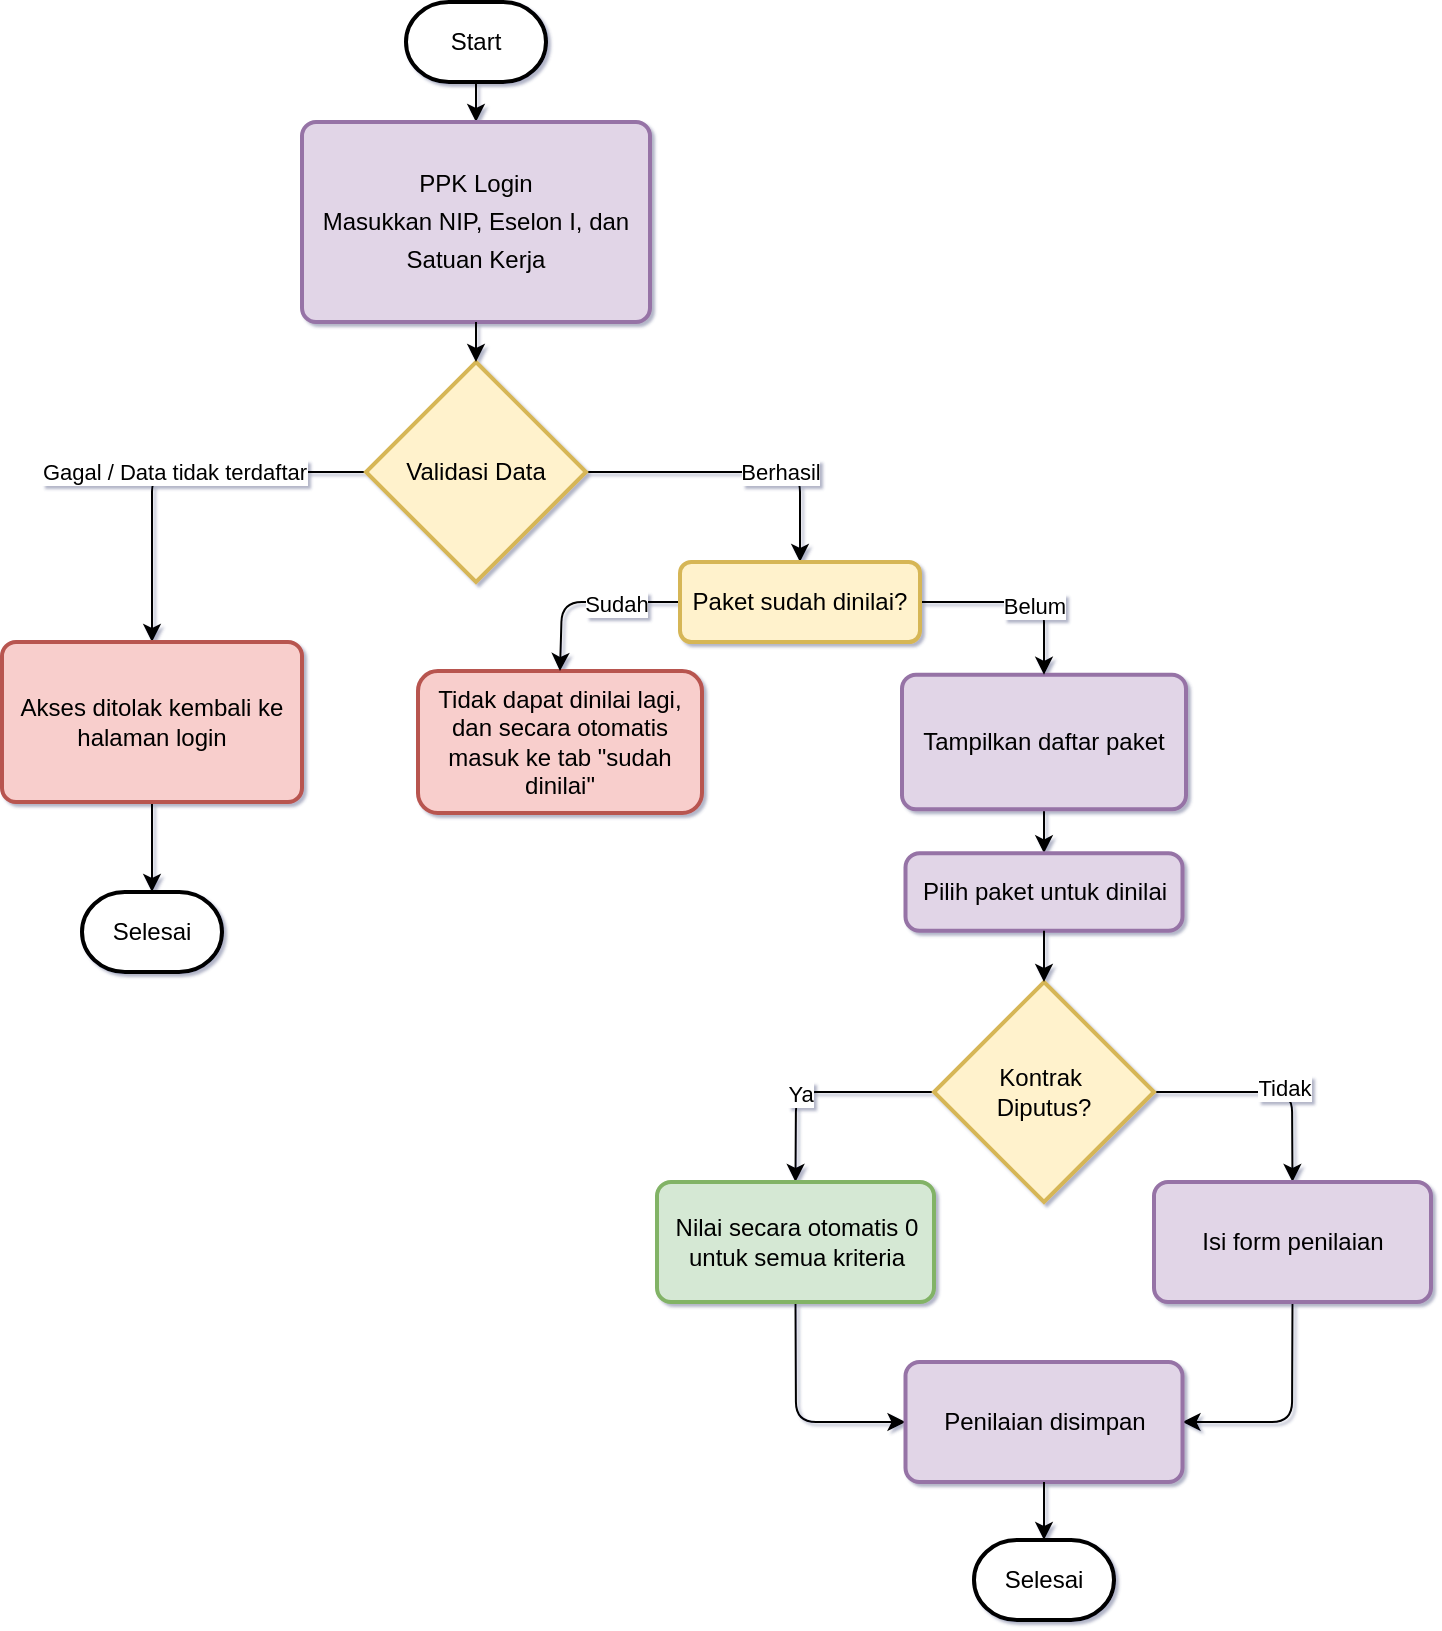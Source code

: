 <mxfile>
    <diagram id="J0CxmrGqX70ax98WDTyq" name="Page-1">
        <mxGraphModel dx="1775" dy="1198" grid="1" gridSize="10" guides="1" tooltips="1" connect="1" arrows="1" fold="1" page="1" pageScale="1" pageWidth="827" pageHeight="1169" background="none" math="0" shadow="1">
            <root>
                <mxCell id="0"/>
                <mxCell id="1" parent="0"/>
                <mxCell id="45" style="edgeStyle=none;html=1;entryX=0.5;entryY=0;entryDx=0;entryDy=0;exitX=0.5;exitY=1;exitDx=0;exitDy=0;exitPerimeter=0;" parent="1" source="91" target="43" edge="1">
                    <mxGeometry relative="1" as="geometry">
                        <mxPoint x="370" y="101" as="sourcePoint"/>
                    </mxGeometry>
                </mxCell>
                <mxCell id="53" value="Gagal / Data tidak terdaftar" style="edgeStyle=none;html=1;exitX=0;exitY=0.5;exitDx=0;exitDy=0;exitPerimeter=0;entryX=0.5;entryY=0;entryDx=0;entryDy=0;" parent="1" source="44" target="48" edge="1">
                    <mxGeometry relative="1" as="geometry">
                        <Array as="points">
                            <mxPoint x="145" y="286"/>
                        </Array>
                    </mxGeometry>
                </mxCell>
                <mxCell id="43" value="&lt;div style=&quot;line-height: 160%;&quot;&gt;PPK Login&lt;div&gt;Masukkan NIP, Eselon I, dan Satuan Kerja&lt;/div&gt;&lt;/div&gt;" style="rounded=1;whiteSpace=wrap;html=1;absoluteArcSize=1;arcSize=14;strokeWidth=2;fillColor=#e1d5e7;strokeColor=#9673a6;" parent="1" vertex="1">
                    <mxGeometry x="220" y="111" width="174" height="100" as="geometry"/>
                </mxCell>
                <mxCell id="66" style="edgeStyle=none;html=1;entryX=0.5;entryY=0;entryDx=0;entryDy=0;exitX=1;exitY=0.5;exitDx=0;exitDy=0;exitPerimeter=0;" parent="1" source="44" target="65" edge="1">
                    <mxGeometry relative="1" as="geometry">
                        <Array as="points">
                            <mxPoint x="469" y="286"/>
                        </Array>
                    </mxGeometry>
                </mxCell>
                <mxCell id="67" value="Berhasil" style="edgeLabel;html=1;align=center;verticalAlign=middle;resizable=0;points=[];" parent="66" vertex="1" connectable="0">
                    <mxGeometry x="0.277" relative="1" as="geometry">
                        <mxPoint as="offset"/>
                    </mxGeometry>
                </mxCell>
                <mxCell id="74" style="edgeStyle=none;html=1;entryX=0.5;entryY=0;entryDx=0;entryDy=0;" parent="1" source="47" target="57" edge="1">
                    <mxGeometry relative="1" as="geometry"/>
                </mxCell>
                <mxCell id="44" value="Validasi Data" style="strokeWidth=2;html=1;shape=mxgraph.flowchart.decision;whiteSpace=wrap;fillColor=#fff2cc;strokeColor=#d6b656;" parent="1" vertex="1">
                    <mxGeometry x="252" y="231" width="110" height="110" as="geometry"/>
                </mxCell>
                <mxCell id="55" value="Selesai" style="strokeWidth=2;html=1;shape=mxgraph.flowchart.terminator;whiteSpace=wrap;" parent="1" vertex="1">
                    <mxGeometry x="110" y="496" width="70" height="40" as="geometry"/>
                </mxCell>
                <mxCell id="47" value="Tampilkan daftar paket" style="rounded=1;whiteSpace=wrap;html=1;absoluteArcSize=1;arcSize=14;strokeWidth=2;fillColor=#e1d5e7;strokeColor=#9673a6;" parent="1" vertex="1">
                    <mxGeometry x="520" y="387.4" width="142" height="67.2" as="geometry"/>
                </mxCell>
                <mxCell id="46" style="edgeStyle=none;html=1;entryX=0.5;entryY=0;entryDx=0;entryDy=0;entryPerimeter=0;" parent="1" source="43" target="44" edge="1">
                    <mxGeometry relative="1" as="geometry"/>
                </mxCell>
                <mxCell id="56" style="edgeStyle=none;html=1;entryX=0.5;entryY=0;entryDx=0;entryDy=0;entryPerimeter=0;" parent="1" source="48" target="55" edge="1">
                    <mxGeometry relative="1" as="geometry"/>
                </mxCell>
                <mxCell id="48" value="Akses ditolak kembali ke halaman login" style="rounded=1;whiteSpace=wrap;html=1;absoluteArcSize=1;arcSize=14;strokeWidth=2;fillColor=#f8cecc;strokeColor=#b85450;" parent="1" vertex="1">
                    <mxGeometry x="70" y="371" width="150" height="80" as="geometry"/>
                </mxCell>
                <mxCell id="57" value="Pilih paket untuk dinilai" style="rounded=1;whiteSpace=wrap;html=1;absoluteArcSize=1;arcSize=14;strokeWidth=2;fillColor=#e1d5e7;strokeColor=#9673a6;" parent="1" vertex="1">
                    <mxGeometry x="521.75" y="476.65" width="138.5" height="38.7" as="geometry"/>
                </mxCell>
                <mxCell id="61" value="Tidak dapat dinilai lagi, dan secara otomatis masuk ke tab &quot;sudah dinilai&quot;" style="whiteSpace=wrap;html=1;rounded=1;arcSize=14;strokeWidth=2;fillColor=#f8cecc;strokeColor=#b85450;" parent="1" vertex="1">
                    <mxGeometry x="278" y="385.5" width="142" height="71" as="geometry"/>
                </mxCell>
                <mxCell id="68" style="edgeStyle=none;html=1;exitX=0;exitY=0.5;exitDx=0;exitDy=0;entryX=0.5;entryY=0;entryDx=0;entryDy=0;" parent="1" source="65" target="61" edge="1">
                    <mxGeometry relative="1" as="geometry">
                        <Array as="points">
                            <mxPoint x="350" y="351"/>
                        </Array>
                    </mxGeometry>
                </mxCell>
                <mxCell id="69" value="Sudah" style="edgeLabel;html=1;align=center;verticalAlign=middle;resizable=0;points=[];" parent="68" vertex="1" connectable="0">
                    <mxGeometry x="-0.319" y="1" relative="1" as="geometry">
                        <mxPoint as="offset"/>
                    </mxGeometry>
                </mxCell>
                <mxCell id="70" style="edgeStyle=none;html=1;entryX=0.5;entryY=0;entryDx=0;entryDy=0;" parent="1" source="65" target="47" edge="1">
                    <mxGeometry relative="1" as="geometry">
                        <Array as="points">
                            <mxPoint x="591" y="351"/>
                        </Array>
                    </mxGeometry>
                </mxCell>
                <mxCell id="71" value="Belum" style="edgeLabel;html=1;align=center;verticalAlign=middle;resizable=0;points=[];" parent="70" vertex="1" connectable="0">
                    <mxGeometry x="0.152" y="-2" relative="1" as="geometry">
                        <mxPoint as="offset"/>
                    </mxGeometry>
                </mxCell>
                <mxCell id="65" value="Paket sudah dinilai?" style="whiteSpace=wrap;html=1;rounded=1;arcSize=14;strokeWidth=2;fillColor=#fff2cc;strokeColor=#d6b656;" parent="1" vertex="1">
                    <mxGeometry x="409" y="331" width="120" height="40" as="geometry"/>
                </mxCell>
                <mxCell id="81" style="edgeStyle=none;html=1;entryX=0.5;entryY=0;entryDx=0;entryDy=0;exitX=1;exitY=0.5;exitDx=0;exitDy=0;exitPerimeter=0;" parent="1" source="77" target="79" edge="1">
                    <mxGeometry relative="1" as="geometry">
                        <Array as="points">
                            <mxPoint x="715" y="596"/>
                        </Array>
                    </mxGeometry>
                </mxCell>
                <mxCell id="83" value="Tidak" style="edgeLabel;html=1;align=center;verticalAlign=middle;resizable=0;points=[];" parent="81" vertex="1" connectable="0">
                    <mxGeometry x="0.131" y="2" relative="1" as="geometry">
                        <mxPoint as="offset"/>
                    </mxGeometry>
                </mxCell>
                <mxCell id="82" style="edgeStyle=none;html=1;entryX=0.5;entryY=0;entryDx=0;entryDy=0;exitX=0;exitY=0.5;exitDx=0;exitDy=0;exitPerimeter=0;" parent="1" source="77" target="80" edge="1">
                    <mxGeometry relative="1" as="geometry">
                        <Array as="points">
                            <mxPoint x="467" y="596"/>
                        </Array>
                    </mxGeometry>
                </mxCell>
                <mxCell id="84" value="Ya" style="edgeLabel;html=1;align=center;verticalAlign=middle;resizable=0;points=[];" parent="82" vertex="1" connectable="0">
                    <mxGeometry x="0.181" y="1" relative="1" as="geometry">
                        <mxPoint as="offset"/>
                    </mxGeometry>
                </mxCell>
                <mxCell id="77" value="Kontrak&amp;nbsp;&lt;div&gt;Diputus?&lt;/div&gt;" style="strokeWidth=2;html=1;shape=mxgraph.flowchart.decision;whiteSpace=wrap;fillColor=#fff2cc;strokeColor=#d6b656;" parent="1" vertex="1">
                    <mxGeometry x="536" y="541" width="110" height="110" as="geometry"/>
                </mxCell>
                <mxCell id="78" style="edgeStyle=none;html=1;exitX=0.5;exitY=1;exitDx=0;exitDy=0;entryX=0.5;entryY=0;entryDx=0;entryDy=0;entryPerimeter=0;" parent="1" source="57" target="77" edge="1">
                    <mxGeometry relative="1" as="geometry"/>
                </mxCell>
                <mxCell id="86" style="edgeStyle=none;html=1;exitX=0.5;exitY=1;exitDx=0;exitDy=0;entryX=1;entryY=0.5;entryDx=0;entryDy=0;" parent="1" source="79" target="85" edge="1">
                    <mxGeometry relative="1" as="geometry">
                        <Array as="points">
                            <mxPoint x="715" y="761"/>
                        </Array>
                    </mxGeometry>
                </mxCell>
                <mxCell id="79" value="Isi form penilaian" style="rounded=1;whiteSpace=wrap;html=1;absoluteArcSize=1;arcSize=14;strokeWidth=2;fillColor=#e1d5e7;strokeColor=#9673a6;" parent="1" vertex="1">
                    <mxGeometry x="646" y="641" width="138.5" height="60" as="geometry"/>
                </mxCell>
                <mxCell id="87" style="edgeStyle=none;html=1;entryX=0;entryY=0.5;entryDx=0;entryDy=0;exitX=0.5;exitY=1;exitDx=0;exitDy=0;" parent="1" source="80" target="85" edge="1">
                    <mxGeometry relative="1" as="geometry">
                        <Array as="points">
                            <mxPoint x="467" y="761"/>
                        </Array>
                    </mxGeometry>
                </mxCell>
                <mxCell id="80" value="Nilai secara otomatis 0 untuk semua kriteria" style="rounded=1;whiteSpace=wrap;html=1;absoluteArcSize=1;arcSize=14;strokeWidth=2;fillColor=#d5e8d4;strokeColor=#82b366;" parent="1" vertex="1">
                    <mxGeometry x="397.5" y="641" width="138.5" height="60" as="geometry"/>
                </mxCell>
                <mxCell id="85" value="Penilaian disimpan" style="rounded=1;whiteSpace=wrap;html=1;absoluteArcSize=1;arcSize=14;strokeWidth=2;fillColor=#e1d5e7;strokeColor=#9673a6;" parent="1" vertex="1">
                    <mxGeometry x="521.75" y="731" width="138.5" height="60" as="geometry"/>
                </mxCell>
                <mxCell id="91" value="Start" style="strokeWidth=2;html=1;shape=mxgraph.flowchart.terminator;whiteSpace=wrap;" parent="1" vertex="1">
                    <mxGeometry x="272" y="51" width="70" height="40" as="geometry"/>
                </mxCell>
                <mxCell id="93" value="Selesai" style="strokeWidth=2;html=1;shape=mxgraph.flowchart.terminator;whiteSpace=wrap;" vertex="1" parent="1">
                    <mxGeometry x="556" y="820" width="70" height="40" as="geometry"/>
                </mxCell>
                <mxCell id="94" style="edgeStyle=none;html=1;exitX=0.5;exitY=1;exitDx=0;exitDy=0;entryX=0.5;entryY=0;entryDx=0;entryDy=0;entryPerimeter=0;" edge="1" parent="1" source="85" target="93">
                    <mxGeometry relative="1" as="geometry"/>
                </mxCell>
            </root>
        </mxGraphModel>
    </diagram>
</mxfile>
